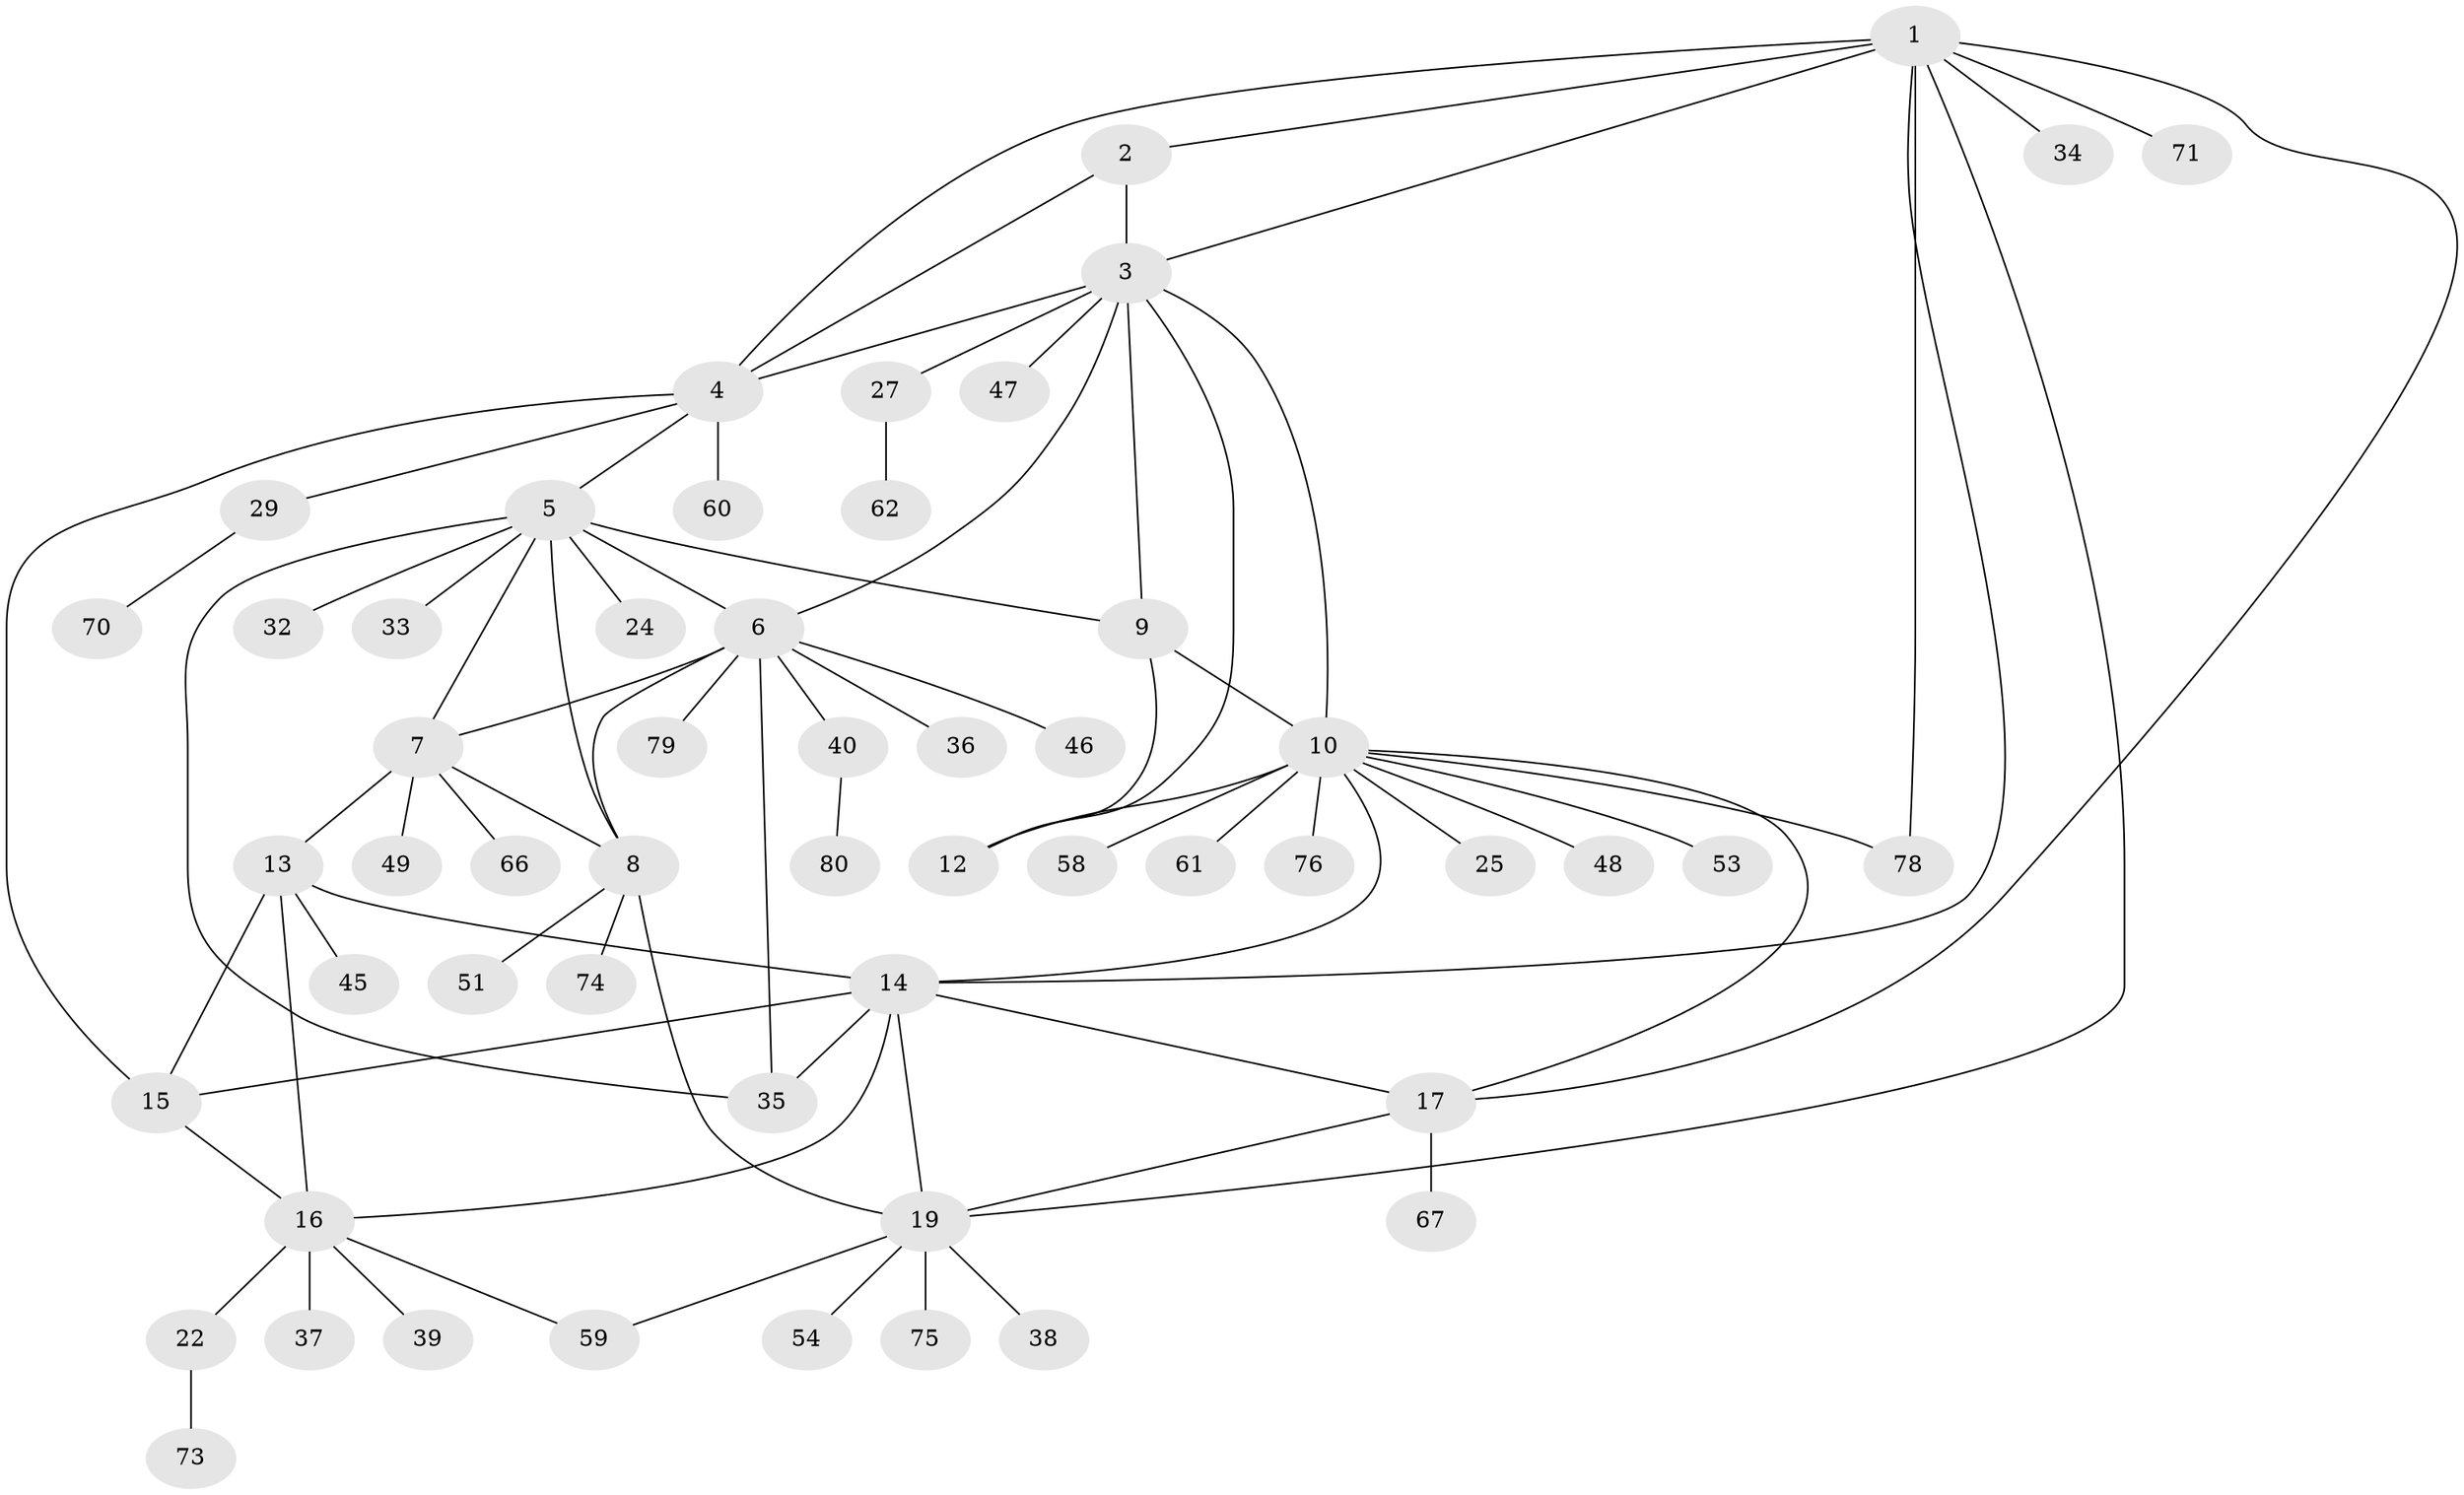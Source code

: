 // original degree distribution, {5: 0.0875, 4: 0.025, 8: 0.0375, 9: 0.0375, 10: 0.0125, 7: 0.0375, 6: 0.0125, 1: 0.5, 3: 0.0375, 2: 0.2125}
// Generated by graph-tools (version 1.1) at 2025/42/03/06/25 10:42:15]
// undirected, 55 vertices, 80 edges
graph export_dot {
graph [start="1"]
  node [color=gray90,style=filled];
  1 [super="+18"];
  2 [super="+72"];
  3 [super="+23"];
  4 [super="+21"];
  5 [super="+26"];
  6 [super="+55"];
  7 [super="+30"];
  8 [super="+52"];
  9 [super="+64"];
  10 [super="+11"];
  12;
  13 [super="+42"];
  14 [super="+20"];
  15 [super="+28"];
  16 [super="+31"];
  17;
  19 [super="+57"];
  22 [super="+56"];
  24 [super="+63"];
  25;
  27;
  29 [super="+43"];
  32;
  33;
  34 [super="+44"];
  35 [super="+41"];
  36;
  37 [super="+50"];
  38 [super="+68"];
  39;
  40;
  45 [super="+69"];
  46;
  47;
  48 [super="+77"];
  49;
  51;
  53;
  54 [super="+65"];
  58;
  59;
  60;
  61;
  62;
  66;
  67;
  70;
  71;
  73;
  74;
  75;
  76;
  78;
  79;
  80;
  1 -- 2;
  1 -- 3;
  1 -- 4;
  1 -- 34;
  1 -- 17;
  1 -- 19;
  1 -- 71;
  1 -- 78;
  1 -- 14;
  2 -- 3;
  2 -- 4;
  3 -- 4;
  3 -- 6;
  3 -- 10;
  3 -- 47;
  3 -- 27;
  3 -- 12;
  3 -- 9;
  4 -- 15;
  4 -- 29;
  4 -- 60;
  4 -- 5;
  5 -- 6;
  5 -- 7;
  5 -- 8;
  5 -- 9;
  5 -- 24;
  5 -- 32;
  5 -- 33;
  5 -- 35;
  6 -- 7;
  6 -- 8;
  6 -- 36;
  6 -- 40;
  6 -- 46;
  6 -- 79;
  6 -- 35;
  7 -- 8;
  7 -- 13;
  7 -- 49;
  7 -- 66;
  8 -- 19;
  8 -- 51;
  8 -- 74;
  9 -- 10 [weight=2];
  9 -- 12;
  10 -- 12 [weight=2];
  10 -- 17;
  10 -- 53;
  10 -- 58;
  10 -- 76;
  10 -- 14;
  10 -- 78;
  10 -- 48;
  10 -- 25;
  10 -- 61;
  13 -- 14;
  13 -- 15;
  13 -- 16;
  13 -- 45;
  14 -- 15;
  14 -- 16;
  14 -- 17;
  14 -- 19;
  14 -- 35;
  15 -- 16;
  16 -- 22;
  16 -- 37;
  16 -- 39;
  16 -- 59;
  17 -- 19;
  17 -- 67;
  19 -- 38;
  19 -- 54;
  19 -- 59;
  19 -- 75;
  22 -- 73;
  27 -- 62;
  29 -- 70;
  40 -- 80;
}
